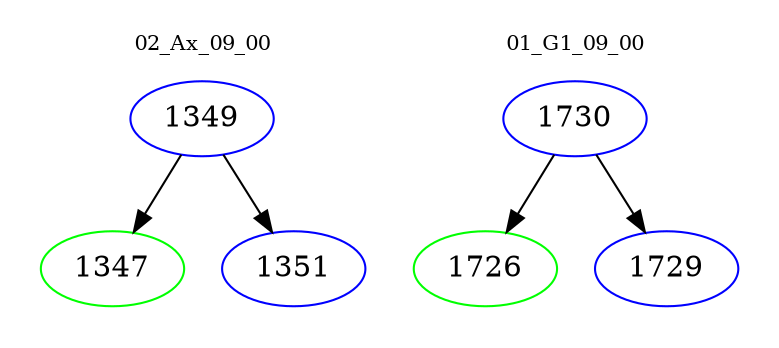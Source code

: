 digraph{
subgraph cluster_0 {
color = white
label = "02_Ax_09_00";
fontsize=10;
T0_1349 [label="1349", color="blue"]
T0_1349 -> T0_1347 [color="black"]
T0_1347 [label="1347", color="green"]
T0_1349 -> T0_1351 [color="black"]
T0_1351 [label="1351", color="blue"]
}
subgraph cluster_1 {
color = white
label = "01_G1_09_00";
fontsize=10;
T1_1730 [label="1730", color="blue"]
T1_1730 -> T1_1726 [color="black"]
T1_1726 [label="1726", color="green"]
T1_1730 -> T1_1729 [color="black"]
T1_1729 [label="1729", color="blue"]
}
}

